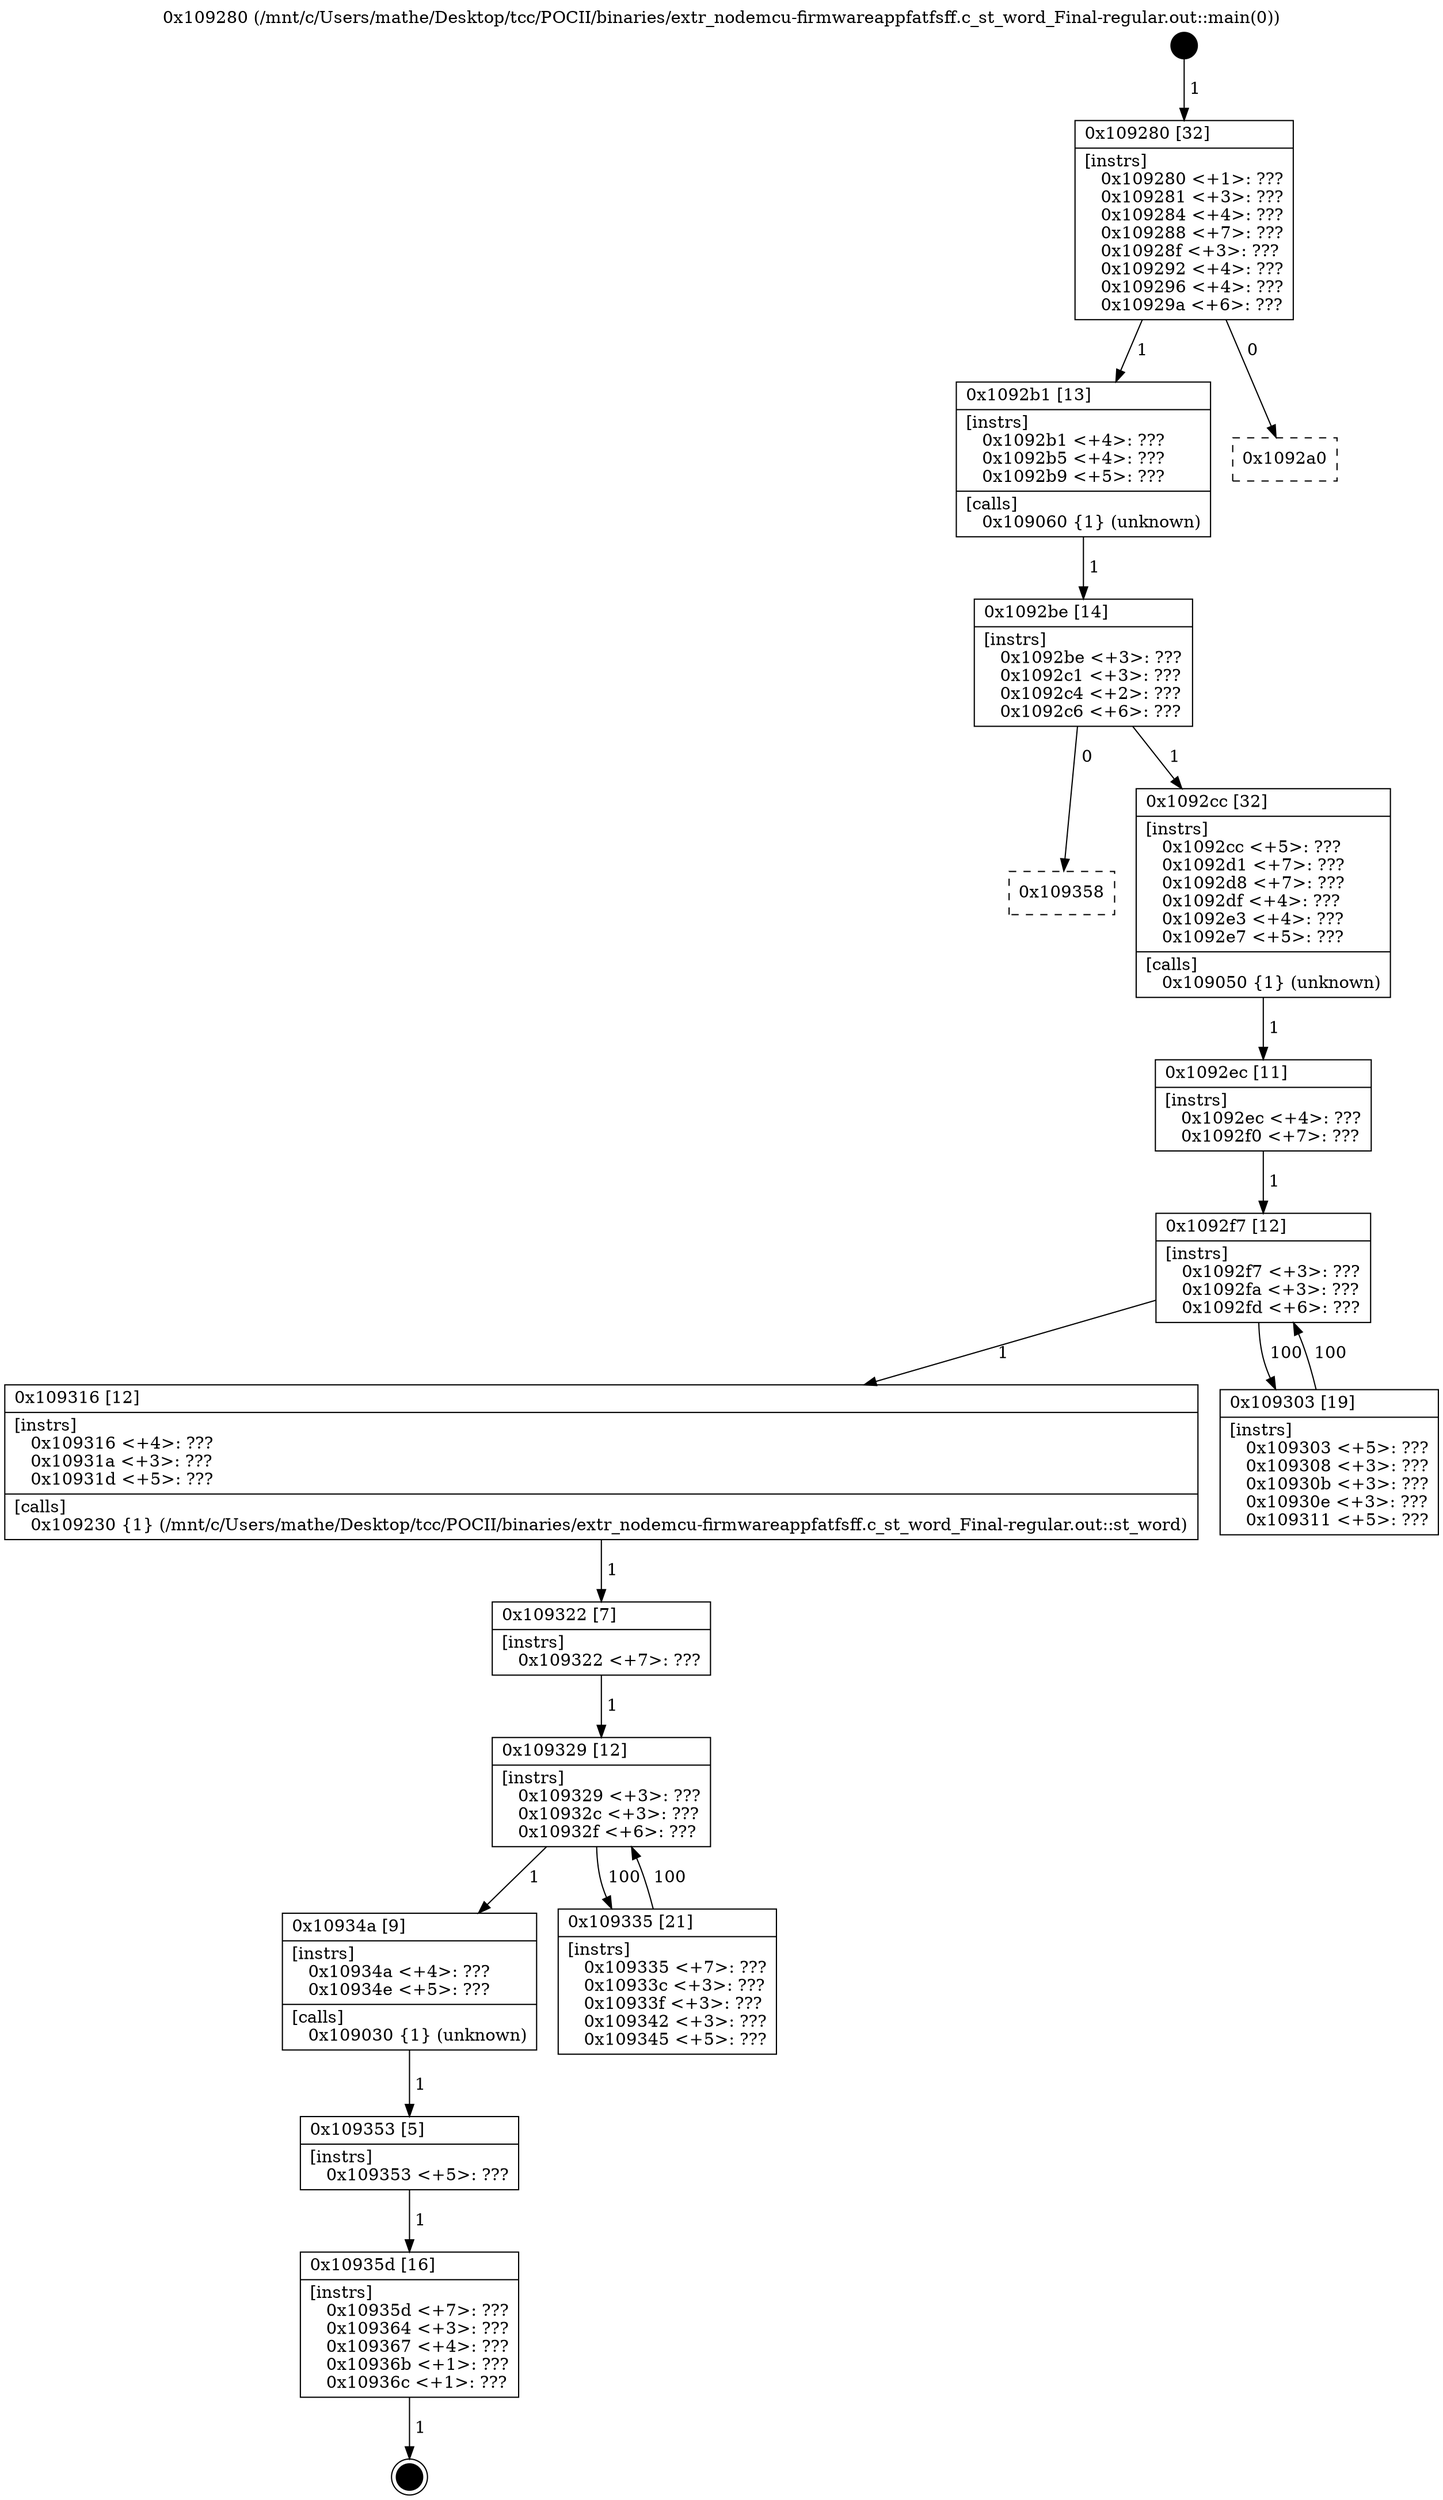 digraph "0x109280" {
  label = "0x109280 (/mnt/c/Users/mathe/Desktop/tcc/POCII/binaries/extr_nodemcu-firmwareappfatfsff.c_st_word_Final-regular.out::main(0))"
  labelloc = "t"
  node[shape=record]

  Entry [label="",width=0.3,height=0.3,shape=circle,fillcolor=black,style=filled]
  "0x109280" [label="{
     0x109280 [32]\l
     | [instrs]\l
     &nbsp;&nbsp;0x109280 \<+1\>: ???\l
     &nbsp;&nbsp;0x109281 \<+3\>: ???\l
     &nbsp;&nbsp;0x109284 \<+4\>: ???\l
     &nbsp;&nbsp;0x109288 \<+7\>: ???\l
     &nbsp;&nbsp;0x10928f \<+3\>: ???\l
     &nbsp;&nbsp;0x109292 \<+4\>: ???\l
     &nbsp;&nbsp;0x109296 \<+4\>: ???\l
     &nbsp;&nbsp;0x10929a \<+6\>: ???\l
  }"]
  "0x1092b1" [label="{
     0x1092b1 [13]\l
     | [instrs]\l
     &nbsp;&nbsp;0x1092b1 \<+4\>: ???\l
     &nbsp;&nbsp;0x1092b5 \<+4\>: ???\l
     &nbsp;&nbsp;0x1092b9 \<+5\>: ???\l
     | [calls]\l
     &nbsp;&nbsp;0x109060 \{1\} (unknown)\l
  }"]
  "0x1092a0" [label="{
     0x1092a0\l
  }", style=dashed]
  "0x1092be" [label="{
     0x1092be [14]\l
     | [instrs]\l
     &nbsp;&nbsp;0x1092be \<+3\>: ???\l
     &nbsp;&nbsp;0x1092c1 \<+3\>: ???\l
     &nbsp;&nbsp;0x1092c4 \<+2\>: ???\l
     &nbsp;&nbsp;0x1092c6 \<+6\>: ???\l
  }"]
  "0x109358" [label="{
     0x109358\l
  }", style=dashed]
  "0x1092cc" [label="{
     0x1092cc [32]\l
     | [instrs]\l
     &nbsp;&nbsp;0x1092cc \<+5\>: ???\l
     &nbsp;&nbsp;0x1092d1 \<+7\>: ???\l
     &nbsp;&nbsp;0x1092d8 \<+7\>: ???\l
     &nbsp;&nbsp;0x1092df \<+4\>: ???\l
     &nbsp;&nbsp;0x1092e3 \<+4\>: ???\l
     &nbsp;&nbsp;0x1092e7 \<+5\>: ???\l
     | [calls]\l
     &nbsp;&nbsp;0x109050 \{1\} (unknown)\l
  }"]
  Exit [label="",width=0.3,height=0.3,shape=circle,fillcolor=black,style=filled,peripheries=2]
  "0x1092f7" [label="{
     0x1092f7 [12]\l
     | [instrs]\l
     &nbsp;&nbsp;0x1092f7 \<+3\>: ???\l
     &nbsp;&nbsp;0x1092fa \<+3\>: ???\l
     &nbsp;&nbsp;0x1092fd \<+6\>: ???\l
  }"]
  "0x109316" [label="{
     0x109316 [12]\l
     | [instrs]\l
     &nbsp;&nbsp;0x109316 \<+4\>: ???\l
     &nbsp;&nbsp;0x10931a \<+3\>: ???\l
     &nbsp;&nbsp;0x10931d \<+5\>: ???\l
     | [calls]\l
     &nbsp;&nbsp;0x109230 \{1\} (/mnt/c/Users/mathe/Desktop/tcc/POCII/binaries/extr_nodemcu-firmwareappfatfsff.c_st_word_Final-regular.out::st_word)\l
  }"]
  "0x109303" [label="{
     0x109303 [19]\l
     | [instrs]\l
     &nbsp;&nbsp;0x109303 \<+5\>: ???\l
     &nbsp;&nbsp;0x109308 \<+3\>: ???\l
     &nbsp;&nbsp;0x10930b \<+3\>: ???\l
     &nbsp;&nbsp;0x10930e \<+3\>: ???\l
     &nbsp;&nbsp;0x109311 \<+5\>: ???\l
  }"]
  "0x10935d" [label="{
     0x10935d [16]\l
     | [instrs]\l
     &nbsp;&nbsp;0x10935d \<+7\>: ???\l
     &nbsp;&nbsp;0x109364 \<+3\>: ???\l
     &nbsp;&nbsp;0x109367 \<+4\>: ???\l
     &nbsp;&nbsp;0x10936b \<+1\>: ???\l
     &nbsp;&nbsp;0x10936c \<+1\>: ???\l
  }"]
  "0x1092ec" [label="{
     0x1092ec [11]\l
     | [instrs]\l
     &nbsp;&nbsp;0x1092ec \<+4\>: ???\l
     &nbsp;&nbsp;0x1092f0 \<+7\>: ???\l
  }"]
  "0x109329" [label="{
     0x109329 [12]\l
     | [instrs]\l
     &nbsp;&nbsp;0x109329 \<+3\>: ???\l
     &nbsp;&nbsp;0x10932c \<+3\>: ???\l
     &nbsp;&nbsp;0x10932f \<+6\>: ???\l
  }"]
  "0x10934a" [label="{
     0x10934a [9]\l
     | [instrs]\l
     &nbsp;&nbsp;0x10934a \<+4\>: ???\l
     &nbsp;&nbsp;0x10934e \<+5\>: ???\l
     | [calls]\l
     &nbsp;&nbsp;0x109030 \{1\} (unknown)\l
  }"]
  "0x109335" [label="{
     0x109335 [21]\l
     | [instrs]\l
     &nbsp;&nbsp;0x109335 \<+7\>: ???\l
     &nbsp;&nbsp;0x10933c \<+3\>: ???\l
     &nbsp;&nbsp;0x10933f \<+3\>: ???\l
     &nbsp;&nbsp;0x109342 \<+3\>: ???\l
     &nbsp;&nbsp;0x109345 \<+5\>: ???\l
  }"]
  "0x109322" [label="{
     0x109322 [7]\l
     | [instrs]\l
     &nbsp;&nbsp;0x109322 \<+7\>: ???\l
  }"]
  "0x109353" [label="{
     0x109353 [5]\l
     | [instrs]\l
     &nbsp;&nbsp;0x109353 \<+5\>: ???\l
  }"]
  Entry -> "0x109280" [label=" 1"]
  "0x109280" -> "0x1092b1" [label=" 1"]
  "0x109280" -> "0x1092a0" [label=" 0"]
  "0x1092b1" -> "0x1092be" [label=" 1"]
  "0x1092be" -> "0x109358" [label=" 0"]
  "0x1092be" -> "0x1092cc" [label=" 1"]
  "0x10935d" -> Exit [label=" 1"]
  "0x1092cc" -> "0x1092ec" [label=" 1"]
  "0x1092f7" -> "0x109316" [label=" 1"]
  "0x1092f7" -> "0x109303" [label=" 100"]
  "0x109353" -> "0x10935d" [label=" 1"]
  "0x1092ec" -> "0x1092f7" [label=" 1"]
  "0x109303" -> "0x1092f7" [label=" 100"]
  "0x109316" -> "0x109322" [label=" 1"]
  "0x109329" -> "0x10934a" [label=" 1"]
  "0x109329" -> "0x109335" [label=" 100"]
  "0x109322" -> "0x109329" [label=" 1"]
  "0x109335" -> "0x109329" [label=" 100"]
  "0x10934a" -> "0x109353" [label=" 1"]
}
